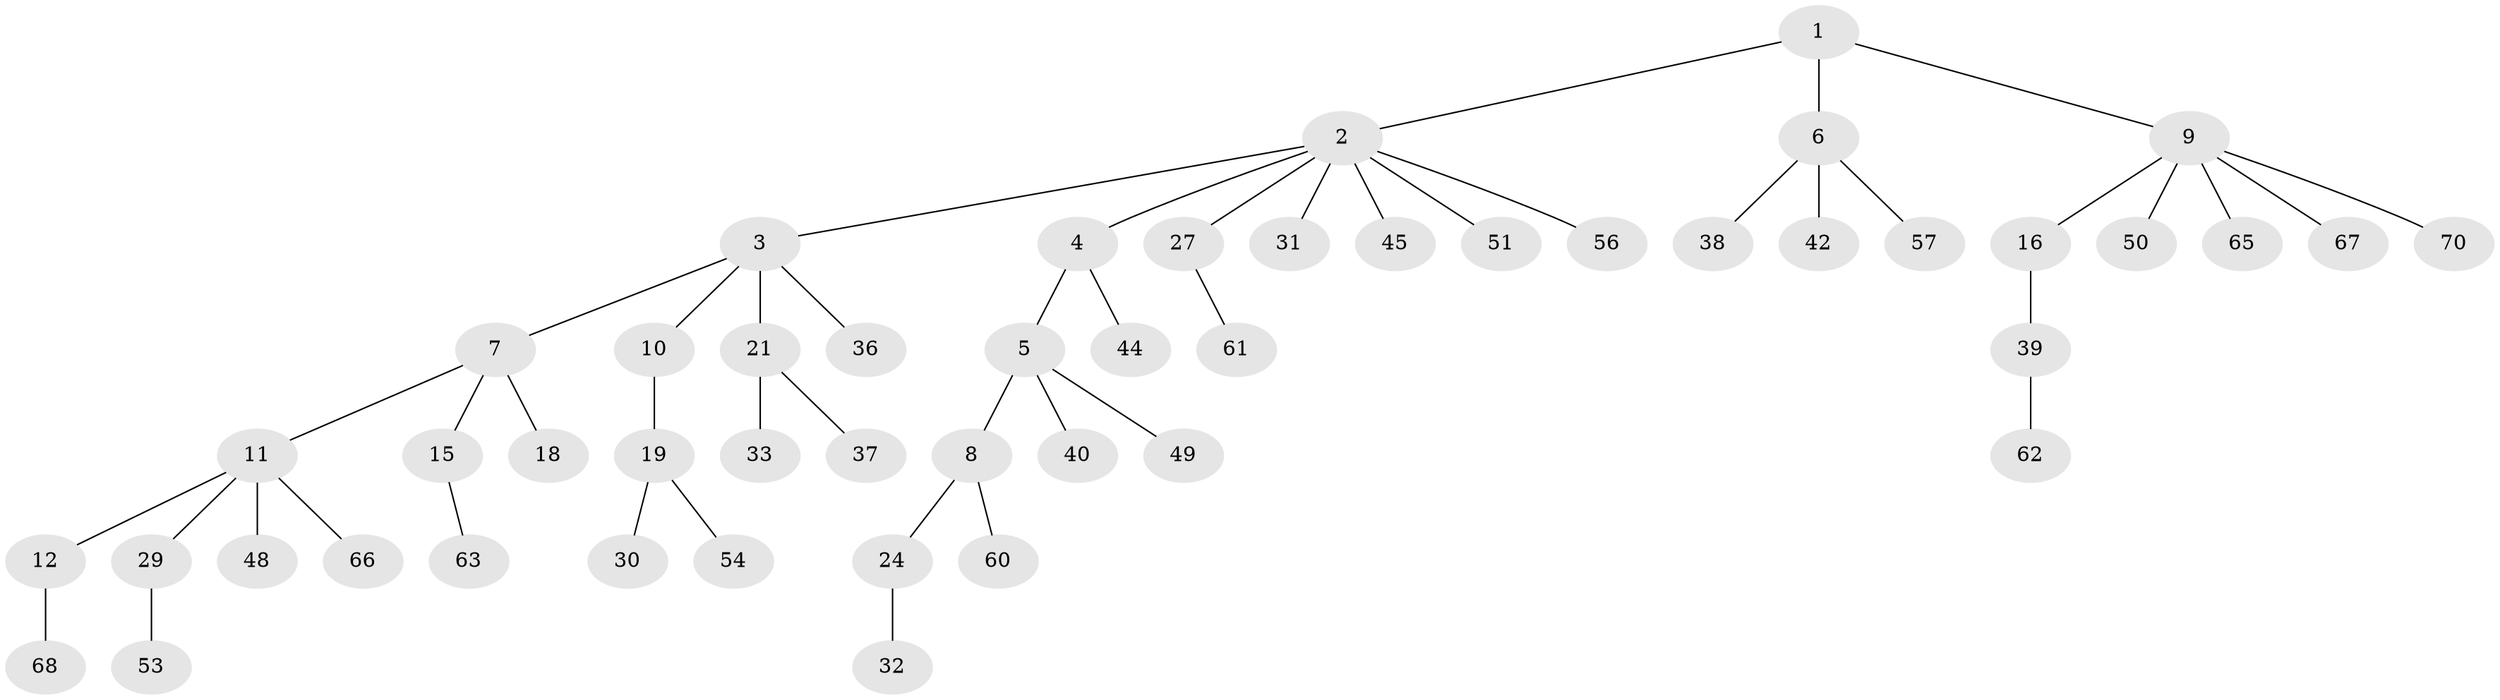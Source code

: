 // Generated by graph-tools (version 1.1) at 2025/24/03/03/25 07:24:05]
// undirected, 49 vertices, 48 edges
graph export_dot {
graph [start="1"]
  node [color=gray90,style=filled];
  1 [super="+22"];
  2 [super="+25"];
  3 [super="+17"];
  4 [super="+35"];
  5 [super="+43"];
  6 [super="+20"];
  7 [super="+13"];
  8 [super="+26"];
  9 [super="+47"];
  10 [super="+23"];
  11 [super="+14"];
  12;
  15 [super="+74"];
  16;
  18 [super="+46"];
  19 [super="+28"];
  21;
  24 [super="+41"];
  27 [super="+55"];
  29 [super="+58"];
  30 [super="+34"];
  31;
  32;
  33;
  36;
  37 [super="+64"];
  38;
  39 [super="+52"];
  40;
  42;
  44 [super="+59"];
  45;
  48;
  49 [super="+73"];
  50;
  51;
  53;
  54;
  56;
  57;
  60 [super="+72"];
  61;
  62;
  63;
  65 [super="+71"];
  66 [super="+69"];
  67;
  68;
  70;
  1 -- 2;
  1 -- 6;
  1 -- 9;
  2 -- 3;
  2 -- 4;
  2 -- 27;
  2 -- 45;
  2 -- 56;
  2 -- 51;
  2 -- 31;
  3 -- 7;
  3 -- 10;
  3 -- 21;
  3 -- 36;
  4 -- 5;
  4 -- 44;
  5 -- 8;
  5 -- 40;
  5 -- 49;
  6 -- 38;
  6 -- 42;
  6 -- 57;
  7 -- 11;
  7 -- 15;
  7 -- 18;
  8 -- 24;
  8 -- 60;
  9 -- 16;
  9 -- 50;
  9 -- 65;
  9 -- 67;
  9 -- 70;
  10 -- 19;
  11 -- 12;
  11 -- 48;
  11 -- 66;
  11 -- 29;
  12 -- 68;
  15 -- 63;
  16 -- 39;
  19 -- 54;
  19 -- 30;
  21 -- 33;
  21 -- 37;
  24 -- 32;
  27 -- 61;
  29 -- 53;
  39 -- 62;
}
